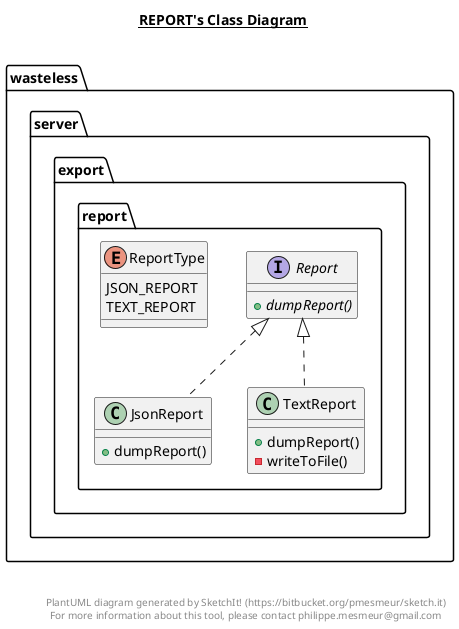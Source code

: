 @startuml

title __REPORT's Class Diagram__\n

  namespace wasteless.server {
    namespace export.report {
      class wasteless.server.export.report.JsonReport {
          + dumpReport()
      }
    }
  }
  

  namespace wasteless.server {
    namespace export.report {
      interface wasteless.server.export.report.Report {
          {abstract} + dumpReport()
      }
    }
  }
  

  namespace wasteless.server {
    namespace export.report {
      enum ReportType {
        JSON_REPORT
        TEXT_REPORT
      }
    }
  }
  

  namespace wasteless.server {
    namespace export.report {
      class wasteless.server.export.report.TextReport {
          + dumpReport()
          - writeToFile()
      }
    }
  }
  

  wasteless.server.export.report.JsonReport .up.|> wasteless.server.export.report.Report
  wasteless.server.export.report.TextReport .up.|> wasteless.server.export.report.Report


right footer


PlantUML diagram generated by SketchIt! (https://bitbucket.org/pmesmeur/sketch.it)
For more information about this tool, please contact philippe.mesmeur@gmail.com
endfooter

@enduml
